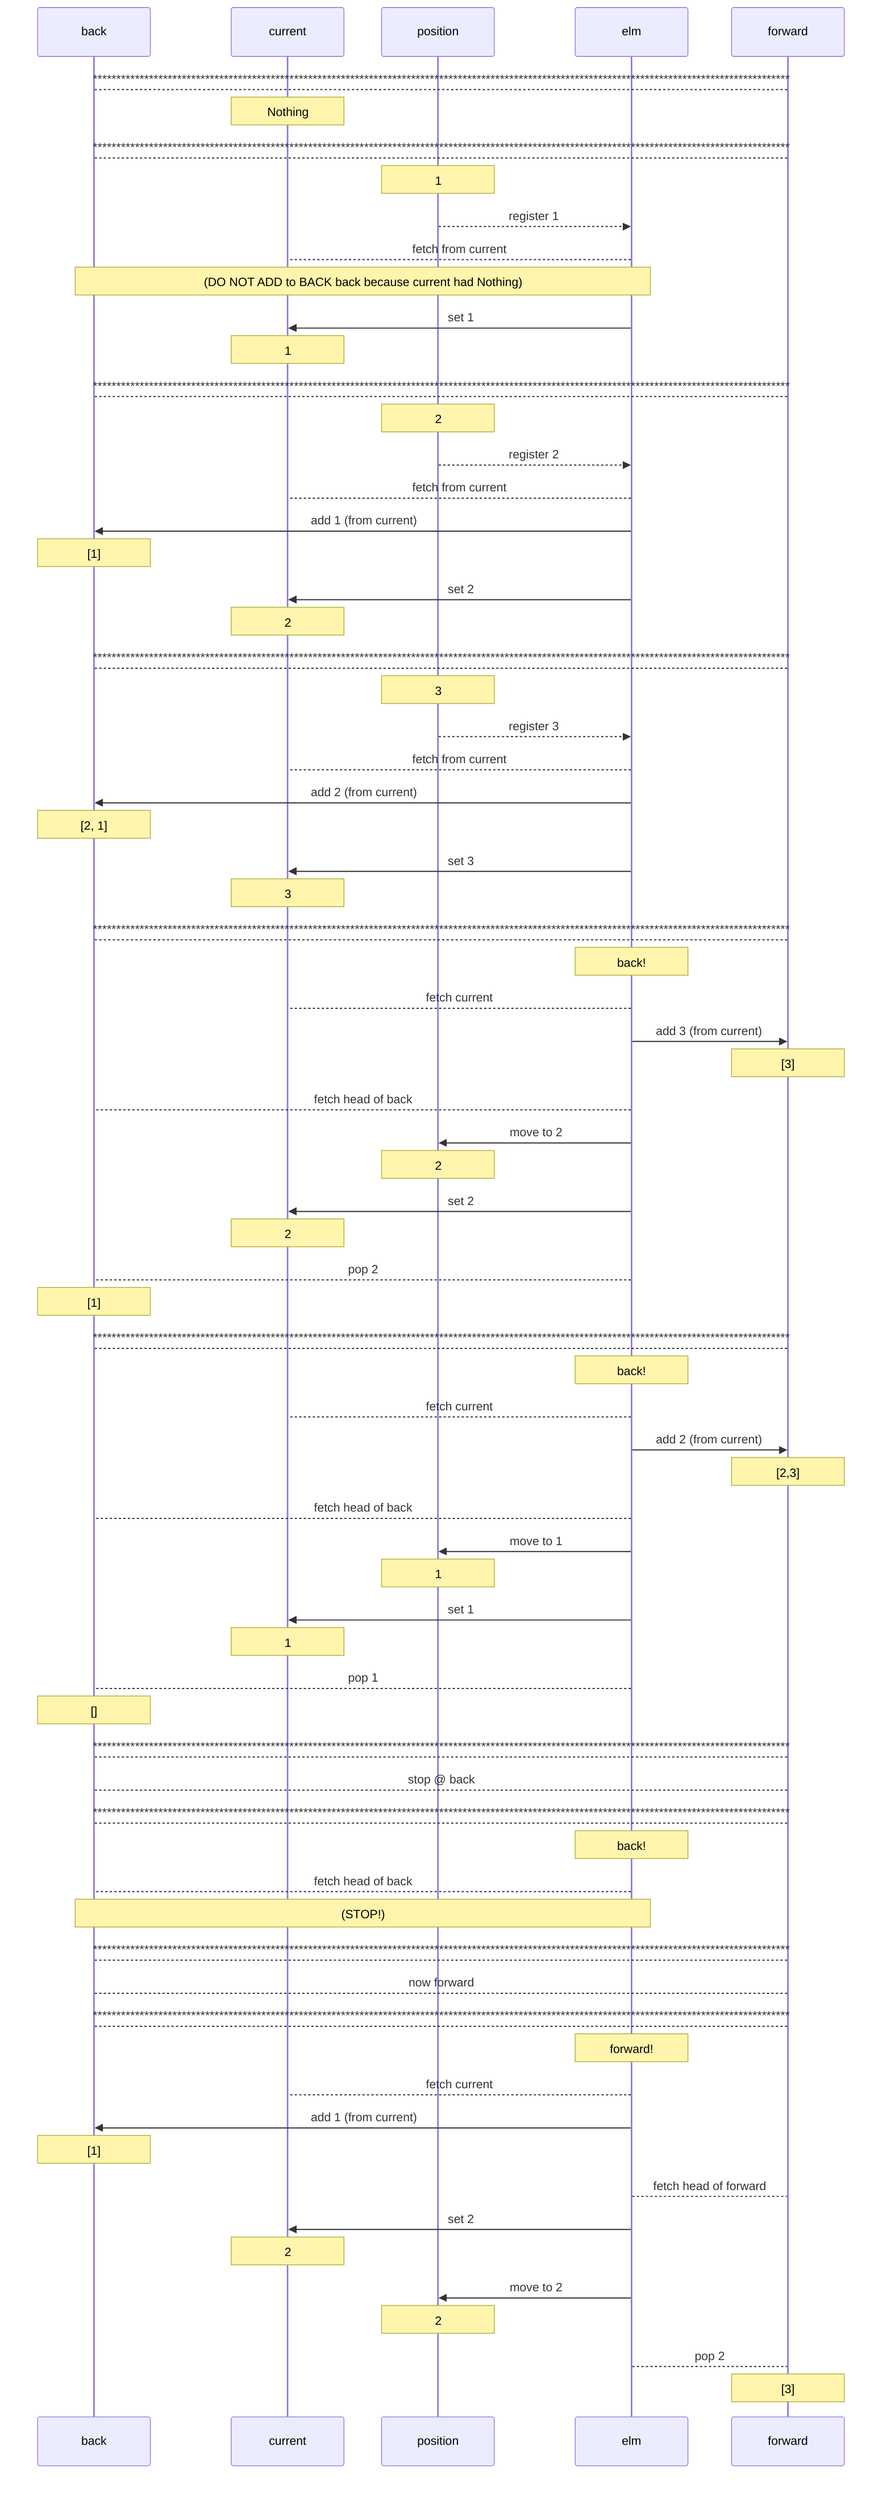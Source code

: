 sequenceDiagram
    participant back
    participant current
    participant position
    participant elm
    participant forward

    back-->forward: *****************************************************************************************************************************************************
    Note over current: Nothing

    back-->forward: *****************************************************************************************************************************************************
    Note over position: 1
    position-->>elm: register 1
    elm-->current: fetch from current
    Note over back,elm: (DO NOT ADD to BACK back because current had Nothing)
    elm->>current: set 1
    Note over current: 1

    back-->forward: *****************************************************************************************************************************************************
    Note over position: 2
    position-->>elm: register 2
    elm-->current: fetch from current
    elm->>back: add 1 (from current)
    Note over back: [1]
    elm->>current: set 2
    Note over current: 2

    back-->forward: *****************************************************************************************************************************************************
    Note over position: 3
    position-->>elm: register 3
    elm-->current: fetch from current
    elm->>back: add 2 (from current)
    Note over back: [2, 1]
    elm->>current: set 3
    Note over current: 3

    back-->forward: *****************************************************************************************************************************************************
    Note over elm: back!
    elm-->current: fetch current
    elm->>forward: add 3 (from current)
    Note over forward: [3]
    elm-->back: fetch head of back
    elm->>position: move to 2
    Note over position: 2
    elm->>current: set 2
    Note over current: 2
    elm-->back: pop 2
    Note over back: [1]

    back-->forward: *****************************************************************************************************************************************************
    Note over elm: back!
    elm-->current: fetch current
    elm->>forward: add 2 (from current)
    Note over forward: [2,3]
    elm-->back: fetch head of back
    elm->>position: move to 1
    Note over position: 1
    elm->>current: set 1
    Note over current: 1
    elm-->back: pop 1
    Note over back: []

    back-->forward: *****************************************************************************************************************************************************
    back-->forward: stop @ back
    back-->forward: *****************************************************************************************************************************************************
    Note over elm: back!
    elm-->back: fetch head of back
    Note over back,elm: (STOP!)

    back-->forward: *****************************************************************************************************************************************************
    back-->forward: now forward
    back-->forward: *****************************************************************************************************************************************************
    Note over elm: forward!
    elm-->current: fetch current
    elm->>back: add 1 (from current)
    Note over back: [1]
    elm-->forward: fetch head of forward
    elm->>current: set 2
    Note over current: 2
    elm->>position: move to 2
    Note over position: 2
    elm-->forward: pop 2
    Note over forward: [3]